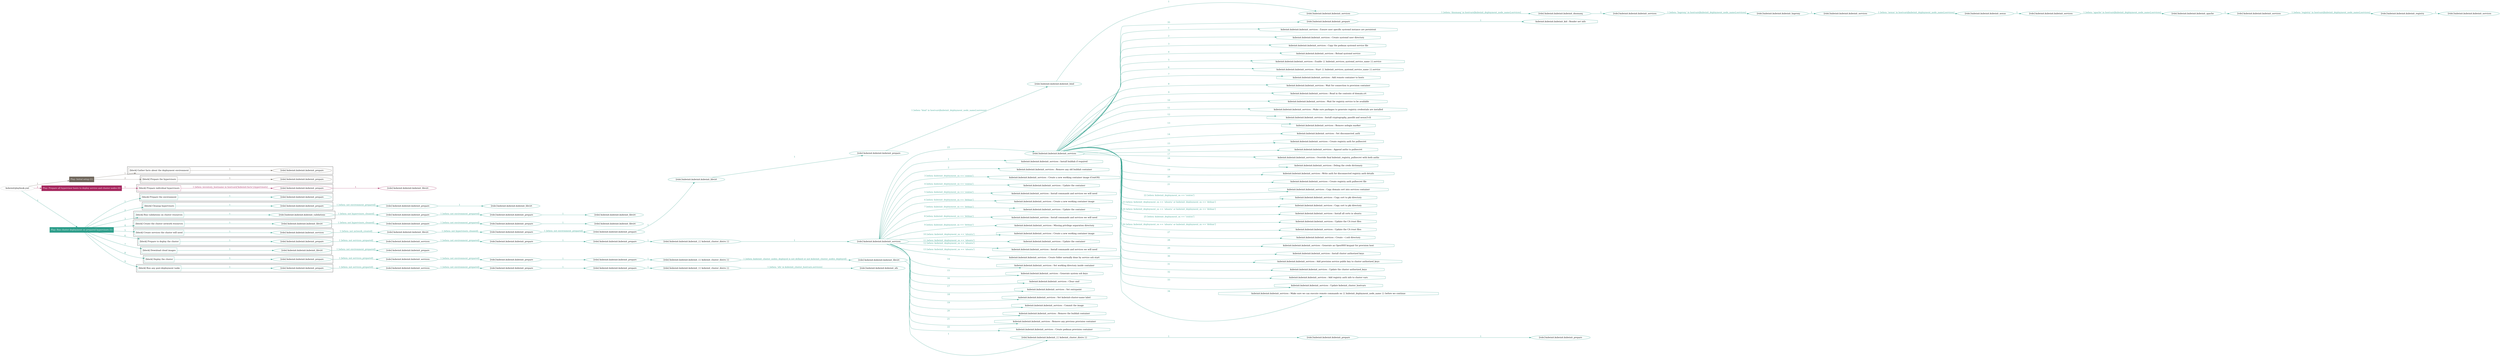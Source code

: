 digraph {
	graph [concentrate=true ordering=in rankdir=LR ratio=fill]
	edge [esep=5 sep=10]
	"kubeinit/playbook.yml" [id=root_node style=dotted]
	play_62eac995 [label="Play: Initial setup (1)" color="#70675c" fontcolor="#ffffff" id=play_62eac995 shape=box style=filled tooltip=localhost]
	"kubeinit/playbook.yml" -> play_62eac995 [label="1 " color="#70675c" fontcolor="#70675c" id=edge_e94ac13a labeltooltip="1 " tooltip="1 "]
	subgraph "kubeinit.kubeinit.kubeinit_prepare" {
		role_b2547969 [label="[role] kubeinit.kubeinit.kubeinit_prepare" color="#70675c" id=role_b2547969 tooltip="kubeinit.kubeinit.kubeinit_prepare"]
	}
	subgraph "kubeinit.kubeinit.kubeinit_prepare" {
		role_2fc4db27 [label="[role] kubeinit.kubeinit.kubeinit_prepare" color="#70675c" id=role_2fc4db27 tooltip="kubeinit.kubeinit.kubeinit_prepare"]
	}
	subgraph "Play: Initial setup (1)" {
		play_62eac995 -> block_b946dcca [label=1 color="#70675c" fontcolor="#70675c" id=edge_4049eb1c labeltooltip=1 tooltip=1]
		subgraph cluster_block_b946dcca {
			block_b946dcca [label="[block] Gather facts about the deployment environment" color="#70675c" id=block_b946dcca labeltooltip="Gather facts about the deployment environment" shape=box tooltip="Gather facts about the deployment environment"]
			block_b946dcca -> role_b2547969 [label="1 " color="#70675c" fontcolor="#70675c" id=edge_90224c4c labeltooltip="1 " tooltip="1 "]
		}
		play_62eac995 -> block_224f2add [label=2 color="#70675c" fontcolor="#70675c" id=edge_1c6b74cd labeltooltip=2 tooltip=2]
		subgraph cluster_block_224f2add {
			block_224f2add [label="[block] Prepare the hypervisors" color="#70675c" id=block_224f2add labeltooltip="Prepare the hypervisors" shape=box tooltip="Prepare the hypervisors"]
			block_224f2add -> role_2fc4db27 [label="1 " color="#70675c" fontcolor="#70675c" id=edge_987b7547 labeltooltip="1 " tooltip="1 "]
		}
	}
	play_4eae91a8 [label="Play: Prepare all hypervisor hosts to deploy service and cluster nodes (0)" color="#a6265e" fontcolor="#ffffff" id=play_4eae91a8 shape=box style=filled tooltip="Play: Prepare all hypervisor hosts to deploy service and cluster nodes (0)"]
	"kubeinit/playbook.yml" -> play_4eae91a8 [label="2 " color="#a6265e" fontcolor="#a6265e" id=edge_1c28f53a labeltooltip="2 " tooltip="2 "]
	subgraph "kubeinit.kubeinit.kubeinit_libvirt" {
		role_0686d780 [label="[role] kubeinit.kubeinit.kubeinit_libvirt" color="#a6265e" id=role_0686d780 tooltip="kubeinit.kubeinit.kubeinit_libvirt"]
	}
	subgraph "kubeinit.kubeinit.kubeinit_prepare" {
		role_781b5cc0 [label="[role] kubeinit.kubeinit.kubeinit_prepare" color="#a6265e" id=role_781b5cc0 tooltip="kubeinit.kubeinit.kubeinit_prepare"]
		role_781b5cc0 -> role_0686d780 [label="1 " color="#a6265e" fontcolor="#a6265e" id=edge_337feaed labeltooltip="1 " tooltip="1 "]
	}
	subgraph "Play: Prepare all hypervisor hosts to deploy service and cluster nodes (0)" {
		play_4eae91a8 -> block_85ab91b1 [label=1 color="#a6265e" fontcolor="#a6265e" id=edge_2e231499 labeltooltip=1 tooltip=1]
		subgraph cluster_block_85ab91b1 {
			block_85ab91b1 [label="[block] Prepare individual hypervisors" color="#a6265e" id=block_85ab91b1 labeltooltip="Prepare individual hypervisors" shape=box tooltip="Prepare individual hypervisors"]
			block_85ab91b1 -> role_781b5cc0 [label="1 [when: inventory_hostname in hostvars['kubeinit-facts'].hypervisors]" color="#a6265e" fontcolor="#a6265e" id=edge_8fd307a0 labeltooltip="1 [when: inventory_hostname in hostvars['kubeinit-facts'].hypervisors]" tooltip="1 [when: inventory_hostname in hostvars['kubeinit-facts'].hypervisors]"]
		}
	}
	play_f9a39264 [label="Play: Run cluster deployment on prepared hypervisors (1)" color="#2e9e8b" fontcolor="#ffffff" id=play_f9a39264 shape=box style=filled tooltip=localhost]
	"kubeinit/playbook.yml" -> play_f9a39264 [label="3 " color="#2e9e8b" fontcolor="#2e9e8b" id=edge_3a795168 labeltooltip="3 " tooltip="3 "]
	subgraph "kubeinit.kubeinit.kubeinit_prepare" {
		role_f047b160 [label="[role] kubeinit.kubeinit.kubeinit_prepare" color="#2e9e8b" id=role_f047b160 tooltip="kubeinit.kubeinit.kubeinit_prepare"]
	}
	subgraph "kubeinit.kubeinit.kubeinit_libvirt" {
		role_725530b5 [label="[role] kubeinit.kubeinit.kubeinit_libvirt" color="#2e9e8b" id=role_725530b5 tooltip="kubeinit.kubeinit.kubeinit_libvirt"]
	}
	subgraph "kubeinit.kubeinit.kubeinit_prepare" {
		role_783ba58c [label="[role] kubeinit.kubeinit.kubeinit_prepare" color="#2e9e8b" id=role_783ba58c tooltip="kubeinit.kubeinit.kubeinit_prepare"]
		role_783ba58c -> role_725530b5 [label="1 " color="#2e9e8b" fontcolor="#2e9e8b" id=edge_5c20f9df labeltooltip="1 " tooltip="1 "]
	}
	subgraph "kubeinit.kubeinit.kubeinit_prepare" {
		role_82cc2e57 [label="[role] kubeinit.kubeinit.kubeinit_prepare" color="#2e9e8b" id=role_82cc2e57 tooltip="kubeinit.kubeinit.kubeinit_prepare"]
		role_82cc2e57 -> role_783ba58c [label="1 [when: not environment_prepared]" color="#2e9e8b" fontcolor="#2e9e8b" id=edge_79f74a50 labeltooltip="1 [when: not environment_prepared]" tooltip="1 [when: not environment_prepared]"]
	}
	subgraph "kubeinit.kubeinit.kubeinit_libvirt" {
		role_ceec843c [label="[role] kubeinit.kubeinit.kubeinit_libvirt" color="#2e9e8b" id=role_ceec843c tooltip="kubeinit.kubeinit.kubeinit_libvirt"]
	}
	subgraph "kubeinit.kubeinit.kubeinit_prepare" {
		role_e0c4f36d [label="[role] kubeinit.kubeinit.kubeinit_prepare" color="#2e9e8b" id=role_e0c4f36d tooltip="kubeinit.kubeinit.kubeinit_prepare"]
		role_e0c4f36d -> role_ceec843c [label="1 " color="#2e9e8b" fontcolor="#2e9e8b" id=edge_7c730a65 labeltooltip="1 " tooltip="1 "]
	}
	subgraph "kubeinit.kubeinit.kubeinit_prepare" {
		role_30651ac1 [label="[role] kubeinit.kubeinit.kubeinit_prepare" color="#2e9e8b" id=role_30651ac1 tooltip="kubeinit.kubeinit.kubeinit_prepare"]
		role_30651ac1 -> role_e0c4f36d [label="1 [when: not environment_prepared]" color="#2e9e8b" fontcolor="#2e9e8b" id=edge_1c01c569 labeltooltip="1 [when: not environment_prepared]" tooltip="1 [when: not environment_prepared]"]
	}
	subgraph "kubeinit.kubeinit.kubeinit_validations" {
		role_d8108c76 [label="[role] kubeinit.kubeinit.kubeinit_validations" color="#2e9e8b" id=role_d8108c76 tooltip="kubeinit.kubeinit.kubeinit_validations"]
		role_d8108c76 -> role_30651ac1 [label="1 [when: not hypervisors_cleaned]" color="#2e9e8b" fontcolor="#2e9e8b" id=edge_82bbe674 labeltooltip="1 [when: not hypervisors_cleaned]" tooltip="1 [when: not hypervisors_cleaned]"]
	}
	subgraph "kubeinit.kubeinit.kubeinit_libvirt" {
		role_3a76ff0a [label="[role] kubeinit.kubeinit.kubeinit_libvirt" color="#2e9e8b" id=role_3a76ff0a tooltip="kubeinit.kubeinit.kubeinit_libvirt"]
	}
	subgraph "kubeinit.kubeinit.kubeinit_prepare" {
		role_e86e2895 [label="[role] kubeinit.kubeinit.kubeinit_prepare" color="#2e9e8b" id=role_e86e2895 tooltip="kubeinit.kubeinit.kubeinit_prepare"]
		role_e86e2895 -> role_3a76ff0a [label="1 " color="#2e9e8b" fontcolor="#2e9e8b" id=edge_8ad4b812 labeltooltip="1 " tooltip="1 "]
	}
	subgraph "kubeinit.kubeinit.kubeinit_prepare" {
		role_3cbcc3af [label="[role] kubeinit.kubeinit.kubeinit_prepare" color="#2e9e8b" id=role_3cbcc3af tooltip="kubeinit.kubeinit.kubeinit_prepare"]
		role_3cbcc3af -> role_e86e2895 [label="1 [when: not environment_prepared]" color="#2e9e8b" fontcolor="#2e9e8b" id=edge_0e414db1 labeltooltip="1 [when: not environment_prepared]" tooltip="1 [when: not environment_prepared]"]
	}
	subgraph "kubeinit.kubeinit.kubeinit_libvirt" {
		role_1facacf0 [label="[role] kubeinit.kubeinit.kubeinit_libvirt" color="#2e9e8b" id=role_1facacf0 tooltip="kubeinit.kubeinit.kubeinit_libvirt"]
		role_1facacf0 -> role_3cbcc3af [label="1 [when: not hypervisors_cleaned]" color="#2e9e8b" fontcolor="#2e9e8b" id=edge_c66dd645 labeltooltip="1 [when: not hypervisors_cleaned]" tooltip="1 [when: not hypervisors_cleaned]"]
	}
	subgraph "kubeinit.kubeinit.kubeinit_services" {
		role_31d846d1 [label="[role] kubeinit.kubeinit.kubeinit_services" color="#2e9e8b" id=role_31d846d1 tooltip="kubeinit.kubeinit.kubeinit_services"]
	}
	subgraph "kubeinit.kubeinit.kubeinit_registry" {
		role_1b9f0c55 [label="[role] kubeinit.kubeinit.kubeinit_registry" color="#2e9e8b" id=role_1b9f0c55 tooltip="kubeinit.kubeinit.kubeinit_registry"]
		role_1b9f0c55 -> role_31d846d1 [label="1 " color="#2e9e8b" fontcolor="#2e9e8b" id=edge_8f51a235 labeltooltip="1 " tooltip="1 "]
	}
	subgraph "kubeinit.kubeinit.kubeinit_services" {
		role_a4e8ceaa [label="[role] kubeinit.kubeinit.kubeinit_services" color="#2e9e8b" id=role_a4e8ceaa tooltip="kubeinit.kubeinit.kubeinit_services"]
		role_a4e8ceaa -> role_1b9f0c55 [label="1 [when: 'registry' in hostvars[kubeinit_deployment_node_name].services]" color="#2e9e8b" fontcolor="#2e9e8b" id=edge_26c1b49f labeltooltip="1 [when: 'registry' in hostvars[kubeinit_deployment_node_name].services]" tooltip="1 [when: 'registry' in hostvars[kubeinit_deployment_node_name].services]"]
	}
	subgraph "kubeinit.kubeinit.kubeinit_apache" {
		role_6da7a8a7 [label="[role] kubeinit.kubeinit.kubeinit_apache" color="#2e9e8b" id=role_6da7a8a7 tooltip="kubeinit.kubeinit.kubeinit_apache"]
		role_6da7a8a7 -> role_a4e8ceaa [label="1 " color="#2e9e8b" fontcolor="#2e9e8b" id=edge_91baaa66 labeltooltip="1 " tooltip="1 "]
	}
	subgraph "kubeinit.kubeinit.kubeinit_services" {
		role_e8f64ee8 [label="[role] kubeinit.kubeinit.kubeinit_services" color="#2e9e8b" id=role_e8f64ee8 tooltip="kubeinit.kubeinit.kubeinit_services"]
		role_e8f64ee8 -> role_6da7a8a7 [label="1 [when: 'apache' in hostvars[kubeinit_deployment_node_name].services]" color="#2e9e8b" fontcolor="#2e9e8b" id=edge_f00259db labeltooltip="1 [when: 'apache' in hostvars[kubeinit_deployment_node_name].services]" tooltip="1 [when: 'apache' in hostvars[kubeinit_deployment_node_name].services]"]
	}
	subgraph "kubeinit.kubeinit.kubeinit_nexus" {
		role_7374953c [label="[role] kubeinit.kubeinit.kubeinit_nexus" color="#2e9e8b" id=role_7374953c tooltip="kubeinit.kubeinit.kubeinit_nexus"]
		role_7374953c -> role_e8f64ee8 [label="1 " color="#2e9e8b" fontcolor="#2e9e8b" id=edge_8e48635c labeltooltip="1 " tooltip="1 "]
	}
	subgraph "kubeinit.kubeinit.kubeinit_services" {
		role_7042cb10 [label="[role] kubeinit.kubeinit.kubeinit_services" color="#2e9e8b" id=role_7042cb10 tooltip="kubeinit.kubeinit.kubeinit_services"]
		role_7042cb10 -> role_7374953c [label="1 [when: 'nexus' in hostvars[kubeinit_deployment_node_name].services]" color="#2e9e8b" fontcolor="#2e9e8b" id=edge_a5d41f5e labeltooltip="1 [when: 'nexus' in hostvars[kubeinit_deployment_node_name].services]" tooltip="1 [when: 'nexus' in hostvars[kubeinit_deployment_node_name].services]"]
	}
	subgraph "kubeinit.kubeinit.kubeinit_haproxy" {
		role_72f73e8d [label="[role] kubeinit.kubeinit.kubeinit_haproxy" color="#2e9e8b" id=role_72f73e8d tooltip="kubeinit.kubeinit.kubeinit_haproxy"]
		role_72f73e8d -> role_7042cb10 [label="1 " color="#2e9e8b" fontcolor="#2e9e8b" id=edge_3d336300 labeltooltip="1 " tooltip="1 "]
	}
	subgraph "kubeinit.kubeinit.kubeinit_services" {
		role_521133dc [label="[role] kubeinit.kubeinit.kubeinit_services" color="#2e9e8b" id=role_521133dc tooltip="kubeinit.kubeinit.kubeinit_services"]
		role_521133dc -> role_72f73e8d [label="1 [when: 'haproxy' in hostvars[kubeinit_deployment_node_name].services]" color="#2e9e8b" fontcolor="#2e9e8b" id=edge_f96949c4 labeltooltip="1 [when: 'haproxy' in hostvars[kubeinit_deployment_node_name].services]" tooltip="1 [when: 'haproxy' in hostvars[kubeinit_deployment_node_name].services]"]
	}
	subgraph "kubeinit.kubeinit.kubeinit_dnsmasq" {
		role_d9b8e9b1 [label="[role] kubeinit.kubeinit.kubeinit_dnsmasq" color="#2e9e8b" id=role_d9b8e9b1 tooltip="kubeinit.kubeinit.kubeinit_dnsmasq"]
		role_d9b8e9b1 -> role_521133dc [label="1 " color="#2e9e8b" fontcolor="#2e9e8b" id=edge_fea5bd34 labeltooltip="1 " tooltip="1 "]
	}
	subgraph "kubeinit.kubeinit.kubeinit_services" {
		role_dfc41eda [label="[role] kubeinit.kubeinit.kubeinit_services" color="#2e9e8b" id=role_dfc41eda tooltip="kubeinit.kubeinit.kubeinit_services"]
		role_dfc41eda -> role_d9b8e9b1 [label="1 [when: 'dnsmasq' in hostvars[kubeinit_deployment_node_name].services]" color="#2e9e8b" fontcolor="#2e9e8b" id=edge_10801ec9 labeltooltip="1 [when: 'dnsmasq' in hostvars[kubeinit_deployment_node_name].services]" tooltip="1 [when: 'dnsmasq' in hostvars[kubeinit_deployment_node_name].services]"]
	}
	subgraph "kubeinit.kubeinit.kubeinit_bind" {
		role_a2a52be6 [label="[role] kubeinit.kubeinit.kubeinit_bind" color="#2e9e8b" id=role_a2a52be6 tooltip="kubeinit.kubeinit.kubeinit_bind"]
		role_a2a52be6 -> role_dfc41eda [label="1 " color="#2e9e8b" fontcolor="#2e9e8b" id=edge_d07c51cb labeltooltip="1 " tooltip="1 "]
	}
	subgraph "kubeinit.kubeinit.kubeinit_prepare" {
		role_405ce0de [label="[role] kubeinit.kubeinit.kubeinit_prepare" color="#2e9e8b" id=role_405ce0de tooltip="kubeinit.kubeinit.kubeinit_prepare"]
		role_405ce0de -> role_a2a52be6 [label="1 [when: 'bind' in hostvars[kubeinit_deployment_node_name].services]" color="#2e9e8b" fontcolor="#2e9e8b" id=edge_ae64ddb3 labeltooltip="1 [when: 'bind' in hostvars[kubeinit_deployment_node_name].services]" tooltip="1 [when: 'bind' in hostvars[kubeinit_deployment_node_name].services]"]
	}
	subgraph "kubeinit.kubeinit.kubeinit_libvirt" {
		role_1a6bd61a [label="[role] kubeinit.kubeinit.kubeinit_libvirt" color="#2e9e8b" id=role_1a6bd61a tooltip="kubeinit.kubeinit.kubeinit_libvirt"]
		role_1a6bd61a -> role_405ce0de [label="1 " color="#2e9e8b" fontcolor="#2e9e8b" id=edge_a11da8ac labeltooltip="1 " tooltip="1 "]
	}
	subgraph "kubeinit.kubeinit.kubeinit_prepare" {
		role_5a4b62d1 [label="[role] kubeinit.kubeinit.kubeinit_prepare" color="#2e9e8b" id=role_5a4b62d1 tooltip="kubeinit.kubeinit.kubeinit_prepare"]
		role_5a4b62d1 -> role_1a6bd61a [label="1 " color="#2e9e8b" fontcolor="#2e9e8b" id=edge_a79ab354 labeltooltip="1 " tooltip="1 "]
	}
	subgraph "kubeinit.kubeinit.kubeinit_prepare" {
		role_62273585 [label="[role] kubeinit.kubeinit.kubeinit_prepare" color="#2e9e8b" id=role_62273585 tooltip="kubeinit.kubeinit.kubeinit_prepare"]
		role_62273585 -> role_5a4b62d1 [label="1 [when: not environment_prepared]" color="#2e9e8b" fontcolor="#2e9e8b" id=edge_71c34709 labeltooltip="1 [when: not environment_prepared]" tooltip="1 [when: not environment_prepared]"]
	}
	subgraph "kubeinit.kubeinit.kubeinit_libvirt" {
		role_9f0be36d [label="[role] kubeinit.kubeinit.kubeinit_libvirt" color="#2e9e8b" id=role_9f0be36d tooltip="kubeinit.kubeinit.kubeinit_libvirt"]
		role_9f0be36d -> role_62273585 [label="1 [when: not hypervisors_cleaned]" color="#2e9e8b" fontcolor="#2e9e8b" id=edge_e1b9cbd2 labeltooltip="1 [when: not hypervisors_cleaned]" tooltip="1 [when: not hypervisors_cleaned]"]
	}
	subgraph "kubeinit.kubeinit.kubeinit_services" {
		role_471d9474 [label="[role] kubeinit.kubeinit.kubeinit_services" color="#2e9e8b" id=role_471d9474 tooltip="kubeinit.kubeinit.kubeinit_services"]
		role_471d9474 -> role_9f0be36d [label="1 [when: not network_created]" color="#2e9e8b" fontcolor="#2e9e8b" id=edge_1bb13c2c labeltooltip="1 [when: not network_created]" tooltip="1 [when: not network_created]"]
	}
	subgraph "kubeinit.kubeinit.kubeinit_prepare" {
		role_d3df9cb0 [label="[role] kubeinit.kubeinit.kubeinit_prepare" color="#2e9e8b" id=role_d3df9cb0 tooltip="kubeinit.kubeinit.kubeinit_prepare"]
		task_787e320b [label="kubeinit.kubeinit.kubeinit_kid : Render net info" color="#2e9e8b" id=task_787e320b shape=octagon tooltip="kubeinit.kubeinit.kubeinit_kid : Render net info"]
		role_d3df9cb0 -> task_787e320b [label="1 " color="#2e9e8b" fontcolor="#2e9e8b" id=edge_6c6b02e7 labeltooltip="1 " tooltip="1 "]
	}
	subgraph "kubeinit.kubeinit.kubeinit_services" {
		role_2f70a2f2 [label="[role] kubeinit.kubeinit.kubeinit_services" color="#2e9e8b" id=role_2f70a2f2 tooltip="kubeinit.kubeinit.kubeinit_services"]
		task_76365a16 [label="kubeinit.kubeinit.kubeinit_services : Ensure user specific systemd instance are persistent" color="#2e9e8b" id=task_76365a16 shape=octagon tooltip="kubeinit.kubeinit.kubeinit_services : Ensure user specific systemd instance are persistent"]
		role_2f70a2f2 -> task_76365a16 [label="1 " color="#2e9e8b" fontcolor="#2e9e8b" id=edge_b9a8696d labeltooltip="1 " tooltip="1 "]
		task_5b3cc6f3 [label="kubeinit.kubeinit.kubeinit_services : Create systemd user directory" color="#2e9e8b" id=task_5b3cc6f3 shape=octagon tooltip="kubeinit.kubeinit.kubeinit_services : Create systemd user directory"]
		role_2f70a2f2 -> task_5b3cc6f3 [label="2 " color="#2e9e8b" fontcolor="#2e9e8b" id=edge_61d09607 labeltooltip="2 " tooltip="2 "]
		task_15b30d5c [label="kubeinit.kubeinit.kubeinit_services : Copy the podman systemd service file" color="#2e9e8b" id=task_15b30d5c shape=octagon tooltip="kubeinit.kubeinit.kubeinit_services : Copy the podman systemd service file"]
		role_2f70a2f2 -> task_15b30d5c [label="3 " color="#2e9e8b" fontcolor="#2e9e8b" id=edge_5f228b29 labeltooltip="3 " tooltip="3 "]
		task_0927a766 [label="kubeinit.kubeinit.kubeinit_services : Reload systemd service" color="#2e9e8b" id=task_0927a766 shape=octagon tooltip="kubeinit.kubeinit.kubeinit_services : Reload systemd service"]
		role_2f70a2f2 -> task_0927a766 [label="4 " color="#2e9e8b" fontcolor="#2e9e8b" id=edge_4d0b8d78 labeltooltip="4 " tooltip="4 "]
		task_3e547b1c [label="kubeinit.kubeinit.kubeinit_services : Enable {{ kubeinit_services_systemd_service_name }}.service" color="#2e9e8b" id=task_3e547b1c shape=octagon tooltip="kubeinit.kubeinit.kubeinit_services : Enable {{ kubeinit_services_systemd_service_name }}.service"]
		role_2f70a2f2 -> task_3e547b1c [label="5 " color="#2e9e8b" fontcolor="#2e9e8b" id=edge_a0f65ffa labeltooltip="5 " tooltip="5 "]
		task_a9a9469d [label="kubeinit.kubeinit.kubeinit_services : Start {{ kubeinit_services_systemd_service_name }}.service" color="#2e9e8b" id=task_a9a9469d shape=octagon tooltip="kubeinit.kubeinit.kubeinit_services : Start {{ kubeinit_services_systemd_service_name }}.service"]
		role_2f70a2f2 -> task_a9a9469d [label="6 " color="#2e9e8b" fontcolor="#2e9e8b" id=edge_0953b61f labeltooltip="6 " tooltip="6 "]
		task_e4d4ac8a [label="kubeinit.kubeinit.kubeinit_services : Add remote container to hosts" color="#2e9e8b" id=task_e4d4ac8a shape=octagon tooltip="kubeinit.kubeinit.kubeinit_services : Add remote container to hosts"]
		role_2f70a2f2 -> task_e4d4ac8a [label="7 " color="#2e9e8b" fontcolor="#2e9e8b" id=edge_386195ed labeltooltip="7 " tooltip="7 "]
		task_920c62e8 [label="kubeinit.kubeinit.kubeinit_services : Wait for connection to provision container" color="#2e9e8b" id=task_920c62e8 shape=octagon tooltip="kubeinit.kubeinit.kubeinit_services : Wait for connection to provision container"]
		role_2f70a2f2 -> task_920c62e8 [label="8 " color="#2e9e8b" fontcolor="#2e9e8b" id=edge_6fa8f27f labeltooltip="8 " tooltip="8 "]
		task_8ee75b8a [label="kubeinit.kubeinit.kubeinit_services : Read in the contents of domain.crt" color="#2e9e8b" id=task_8ee75b8a shape=octagon tooltip="kubeinit.kubeinit.kubeinit_services : Read in the contents of domain.crt"]
		role_2f70a2f2 -> task_8ee75b8a [label="9 " color="#2e9e8b" fontcolor="#2e9e8b" id=edge_fa422679 labeltooltip="9 " tooltip="9 "]
		task_d2496c51 [label="kubeinit.kubeinit.kubeinit_services : Wait for registry service to be available" color="#2e9e8b" id=task_d2496c51 shape=octagon tooltip="kubeinit.kubeinit.kubeinit_services : Wait for registry service to be available"]
		role_2f70a2f2 -> task_d2496c51 [label="10 " color="#2e9e8b" fontcolor="#2e9e8b" id=edge_940a4785 labeltooltip="10 " tooltip="10 "]
		task_8b609b53 [label="kubeinit.kubeinit.kubeinit_services : Make sure packages to generate registry credentials are installed" color="#2e9e8b" id=task_8b609b53 shape=octagon tooltip="kubeinit.kubeinit.kubeinit_services : Make sure packages to generate registry credentials are installed"]
		role_2f70a2f2 -> task_8b609b53 [label="11 " color="#2e9e8b" fontcolor="#2e9e8b" id=edge_754deeff labeltooltip="11 " tooltip="11 "]
		task_8b6cfa8d [label="kubeinit.kubeinit.kubeinit_services : Install cryptography, passlib and nexus3-cli" color="#2e9e8b" id=task_8b6cfa8d shape=octagon tooltip="kubeinit.kubeinit.kubeinit_services : Install cryptography, passlib and nexus3-cli"]
		role_2f70a2f2 -> task_8b6cfa8d [label="12 " color="#2e9e8b" fontcolor="#2e9e8b" id=edge_29615d78 labeltooltip="12 " tooltip="12 "]
		task_75a866a2 [label="kubeinit.kubeinit.kubeinit_services : Remove nologin marker" color="#2e9e8b" id=task_75a866a2 shape=octagon tooltip="kubeinit.kubeinit.kubeinit_services : Remove nologin marker"]
		role_2f70a2f2 -> task_75a866a2 [label="13 " color="#2e9e8b" fontcolor="#2e9e8b" id=edge_d0e25849 labeltooltip="13 " tooltip="13 "]
		task_c8e1c896 [label="kubeinit.kubeinit.kubeinit_services : Set disconnected_auth" color="#2e9e8b" id=task_c8e1c896 shape=octagon tooltip="kubeinit.kubeinit.kubeinit_services : Set disconnected_auth"]
		role_2f70a2f2 -> task_c8e1c896 [label="14 " color="#2e9e8b" fontcolor="#2e9e8b" id=edge_8c72ceb6 labeltooltip="14 " tooltip="14 "]
		task_772b8cc3 [label="kubeinit.kubeinit.kubeinit_services : Create registry auth for pullsecret" color="#2e9e8b" id=task_772b8cc3 shape=octagon tooltip="kubeinit.kubeinit.kubeinit_services : Create registry auth for pullsecret"]
		role_2f70a2f2 -> task_772b8cc3 [label="15 " color="#2e9e8b" fontcolor="#2e9e8b" id=edge_4cc66f17 labeltooltip="15 " tooltip="15 "]
		task_f1ca9b3b [label="kubeinit.kubeinit.kubeinit_services : Append auths to pullsecret" color="#2e9e8b" id=task_f1ca9b3b shape=octagon tooltip="kubeinit.kubeinit.kubeinit_services : Append auths to pullsecret"]
		role_2f70a2f2 -> task_f1ca9b3b [label="16 " color="#2e9e8b" fontcolor="#2e9e8b" id=edge_c587d211 labeltooltip="16 " tooltip="16 "]
		task_d65c4cde [label="kubeinit.kubeinit.kubeinit_services : Override final kubeinit_registry_pullsecret with both auths" color="#2e9e8b" id=task_d65c4cde shape=octagon tooltip="kubeinit.kubeinit.kubeinit_services : Override final kubeinit_registry_pullsecret with both auths"]
		role_2f70a2f2 -> task_d65c4cde [label="17 " color="#2e9e8b" fontcolor="#2e9e8b" id=edge_d27df94d labeltooltip="17 " tooltip="17 "]
		task_8830bf5a [label="kubeinit.kubeinit.kubeinit_services : Debug the creds dictionary" color="#2e9e8b" id=task_8830bf5a shape=octagon tooltip="kubeinit.kubeinit.kubeinit_services : Debug the creds dictionary"]
		role_2f70a2f2 -> task_8830bf5a [label="18 " color="#2e9e8b" fontcolor="#2e9e8b" id=edge_c675950b labeltooltip="18 " tooltip="18 "]
		task_ca7abc1d [label="kubeinit.kubeinit.kubeinit_services : Write auth for disconnected registry auth details" color="#2e9e8b" id=task_ca7abc1d shape=octagon tooltip="kubeinit.kubeinit.kubeinit_services : Write auth for disconnected registry auth details"]
		role_2f70a2f2 -> task_ca7abc1d [label="19 " color="#2e9e8b" fontcolor="#2e9e8b" id=edge_6179edab labeltooltip="19 " tooltip="19 "]
		task_813c1fec [label="kubeinit.kubeinit.kubeinit_services : Create registry auth pullsecret file" color="#2e9e8b" id=task_813c1fec shape=octagon tooltip="kubeinit.kubeinit.kubeinit_services : Create registry auth pullsecret file"]
		role_2f70a2f2 -> task_813c1fec [label="20 " color="#2e9e8b" fontcolor="#2e9e8b" id=edge_4082f8cf labeltooltip="20 " tooltip="20 "]
		task_15ec702c [label="kubeinit.kubeinit.kubeinit_services : Copy domain cert into services container" color="#2e9e8b" id=task_15ec702c shape=octagon tooltip="kubeinit.kubeinit.kubeinit_services : Copy domain cert into services container"]
		role_2f70a2f2 -> task_15ec702c [label="21 " color="#2e9e8b" fontcolor="#2e9e8b" id=edge_ed24b9e4 labeltooltip="21 " tooltip="21 "]
		task_149b6201 [label="kubeinit.kubeinit.kubeinit_services : Copy cert to pki directory" color="#2e9e8b" id=task_149b6201 shape=octagon tooltip="kubeinit.kubeinit.kubeinit_services : Copy cert to pki directory"]
		role_2f70a2f2 -> task_149b6201 [label="22 [when: kubeinit_deployment_os == 'centos']" color="#2e9e8b" fontcolor="#2e9e8b" id=edge_4daa3d75 labeltooltip="22 [when: kubeinit_deployment_os == 'centos']" tooltip="22 [when: kubeinit_deployment_os == 'centos']"]
		task_b3310069 [label="kubeinit.kubeinit.kubeinit_services : Copy cert to pki directory" color="#2e9e8b" id=task_b3310069 shape=octagon tooltip="kubeinit.kubeinit.kubeinit_services : Copy cert to pki directory"]
		role_2f70a2f2 -> task_b3310069 [label="23 [when: kubeinit_deployment_os == 'ubuntu' or kubeinit_deployment_os == 'debian']" color="#2e9e8b" fontcolor="#2e9e8b" id=edge_d0c498b2 labeltooltip="23 [when: kubeinit_deployment_os == 'ubuntu' or kubeinit_deployment_os == 'debian']" tooltip="23 [when: kubeinit_deployment_os == 'ubuntu' or kubeinit_deployment_os == 'debian']"]
		task_5db88ada [label="kubeinit.kubeinit.kubeinit_services : Install all certs in ubuntu" color="#2e9e8b" id=task_5db88ada shape=octagon tooltip="kubeinit.kubeinit.kubeinit_services : Install all certs in ubuntu"]
		role_2f70a2f2 -> task_5db88ada [label="24 [when: kubeinit_deployment_os == 'ubuntu' or kubeinit_deployment_os == 'debian']" color="#2e9e8b" fontcolor="#2e9e8b" id=edge_3110745f labeltooltip="24 [when: kubeinit_deployment_os == 'ubuntu' or kubeinit_deployment_os == 'debian']" tooltip="24 [when: kubeinit_deployment_os == 'ubuntu' or kubeinit_deployment_os == 'debian']"]
		task_e854912d [label="kubeinit.kubeinit.kubeinit_services : Update the CA trust files" color="#2e9e8b" id=task_e854912d shape=octagon tooltip="kubeinit.kubeinit.kubeinit_services : Update the CA trust files"]
		role_2f70a2f2 -> task_e854912d [label="25 [when: kubeinit_deployment_os == 'centos']" color="#2e9e8b" fontcolor="#2e9e8b" id=edge_705d517f labeltooltip="25 [when: kubeinit_deployment_os == 'centos']" tooltip="25 [when: kubeinit_deployment_os == 'centos']"]
		task_911fb9e2 [label="kubeinit.kubeinit.kubeinit_services : Update the CA trust files" color="#2e9e8b" id=task_911fb9e2 shape=octagon tooltip="kubeinit.kubeinit.kubeinit_services : Update the CA trust files"]
		role_2f70a2f2 -> task_911fb9e2 [label="26 [when: kubeinit_deployment_os == 'ubuntu' or kubeinit_deployment_os == 'debian']" color="#2e9e8b" fontcolor="#2e9e8b" id=edge_aa934212 labeltooltip="26 [when: kubeinit_deployment_os == 'ubuntu' or kubeinit_deployment_os == 'debian']" tooltip="26 [when: kubeinit_deployment_os == 'ubuntu' or kubeinit_deployment_os == 'debian']"]
		task_f157fef4 [label="kubeinit.kubeinit.kubeinit_services : Create ~/.ssh directory" color="#2e9e8b" id=task_f157fef4 shape=octagon tooltip="kubeinit.kubeinit.kubeinit_services : Create ~/.ssh directory"]
		role_2f70a2f2 -> task_f157fef4 [label="27 " color="#2e9e8b" fontcolor="#2e9e8b" id=edge_7b570970 labeltooltip="27 " tooltip="27 "]
		task_c12b012f [label="kubeinit.kubeinit.kubeinit_services : Generate an OpenSSH keypair for provision host" color="#2e9e8b" id=task_c12b012f shape=octagon tooltip="kubeinit.kubeinit.kubeinit_services : Generate an OpenSSH keypair for provision host"]
		role_2f70a2f2 -> task_c12b012f [label="28 " color="#2e9e8b" fontcolor="#2e9e8b" id=edge_b1d2d9d3 labeltooltip="28 " tooltip="28 "]
		task_832125e7 [label="kubeinit.kubeinit.kubeinit_services : Install cluster authorized keys" color="#2e9e8b" id=task_832125e7 shape=octagon tooltip="kubeinit.kubeinit.kubeinit_services : Install cluster authorized keys"]
		role_2f70a2f2 -> task_832125e7 [label="29 " color="#2e9e8b" fontcolor="#2e9e8b" id=edge_d2be651e labeltooltip="29 " tooltip="29 "]
		task_5e57e1ff [label="kubeinit.kubeinit.kubeinit_services : Add provision service public key to cluster authorized_keys" color="#2e9e8b" id=task_5e57e1ff shape=octagon tooltip="kubeinit.kubeinit.kubeinit_services : Add provision service public key to cluster authorized_keys"]
		role_2f70a2f2 -> task_5e57e1ff [label="30 " color="#2e9e8b" fontcolor="#2e9e8b" id=edge_f38c49b6 labeltooltip="30 " tooltip="30 "]
		task_ef3645d5 [label="kubeinit.kubeinit.kubeinit_services : Update the cluster authorized_keys" color="#2e9e8b" id=task_ef3645d5 shape=octagon tooltip="kubeinit.kubeinit.kubeinit_services : Update the cluster authorized_keys"]
		role_2f70a2f2 -> task_ef3645d5 [label="31 " color="#2e9e8b" fontcolor="#2e9e8b" id=edge_b39395c9 labeltooltip="31 " tooltip="31 "]
		task_1c8eafa5 [label="kubeinit.kubeinit.kubeinit_services : Add registry auth info to cluster vars" color="#2e9e8b" id=task_1c8eafa5 shape=octagon tooltip="kubeinit.kubeinit.kubeinit_services : Add registry auth info to cluster vars"]
		role_2f70a2f2 -> task_1c8eafa5 [label="32 " color="#2e9e8b" fontcolor="#2e9e8b" id=edge_26979d39 labeltooltip="32 " tooltip="32 "]
		task_0c6480d0 [label="kubeinit.kubeinit.kubeinit_services : Update kubeinit_cluster_hostvars" color="#2e9e8b" id=task_0c6480d0 shape=octagon tooltip="kubeinit.kubeinit.kubeinit_services : Update kubeinit_cluster_hostvars"]
		role_2f70a2f2 -> task_0c6480d0 [label="33 " color="#2e9e8b" fontcolor="#2e9e8b" id=edge_c5444f49 labeltooltip="33 " tooltip="33 "]
		task_386406e3 [label="kubeinit.kubeinit.kubeinit_services : Make sure we can execute remote commands on {{ kubeinit_deployment_node_name }} before we continue" color="#2e9e8b" id=task_386406e3 shape=octagon tooltip="kubeinit.kubeinit.kubeinit_services : Make sure we can execute remote commands on {{ kubeinit_deployment_node_name }} before we continue"]
		role_2f70a2f2 -> task_386406e3 [label="34 " color="#2e9e8b" fontcolor="#2e9e8b" id=edge_62dd65f7 labeltooltip="34 " tooltip="34 "]
		role_2f70a2f2 -> role_d3df9cb0 [label="35 " color="#2e9e8b" fontcolor="#2e9e8b" id=edge_d053781a labeltooltip="35 " tooltip="35 "]
	}
	subgraph "kubeinit.kubeinit.kubeinit_services" {
		role_aef95661 [label="[role] kubeinit.kubeinit.kubeinit_services" color="#2e9e8b" id=role_aef95661 tooltip="kubeinit.kubeinit.kubeinit_services"]
		task_418071e6 [label="kubeinit.kubeinit.kubeinit_services : Install buildah if required" color="#2e9e8b" id=task_418071e6 shape=octagon tooltip="kubeinit.kubeinit.kubeinit_services : Install buildah if required"]
		role_aef95661 -> task_418071e6 [label="1 " color="#2e9e8b" fontcolor="#2e9e8b" id=edge_305e3936 labeltooltip="1 " tooltip="1 "]
		task_d1b647ce [label="kubeinit.kubeinit.kubeinit_services : Remove any old buildah container" color="#2e9e8b" id=task_d1b647ce shape=octagon tooltip="kubeinit.kubeinit.kubeinit_services : Remove any old buildah container"]
		role_aef95661 -> task_d1b647ce [label="2 " color="#2e9e8b" fontcolor="#2e9e8b" id=edge_38e0c09f labeltooltip="2 " tooltip="2 "]
		task_7b7fca12 [label="kubeinit.kubeinit.kubeinit_services : Create a new working container image (CentOS)" color="#2e9e8b" id=task_7b7fca12 shape=octagon tooltip="kubeinit.kubeinit.kubeinit_services : Create a new working container image (CentOS)"]
		role_aef95661 -> task_7b7fca12 [label="3 [when: kubeinit_deployment_os == 'centos']" color="#2e9e8b" fontcolor="#2e9e8b" id=edge_39de2461 labeltooltip="3 [when: kubeinit_deployment_os == 'centos']" tooltip="3 [when: kubeinit_deployment_os == 'centos']"]
		task_e4398c09 [label="kubeinit.kubeinit.kubeinit_services : Update the container" color="#2e9e8b" id=task_e4398c09 shape=octagon tooltip="kubeinit.kubeinit.kubeinit_services : Update the container"]
		role_aef95661 -> task_e4398c09 [label="4 [when: kubeinit_deployment_os == 'centos']" color="#2e9e8b" fontcolor="#2e9e8b" id=edge_02368dfc labeltooltip="4 [when: kubeinit_deployment_os == 'centos']" tooltip="4 [when: kubeinit_deployment_os == 'centos']"]
		task_01ff5615 [label="kubeinit.kubeinit.kubeinit_services : Install commands and services we will need" color="#2e9e8b" id=task_01ff5615 shape=octagon tooltip="kubeinit.kubeinit.kubeinit_services : Install commands and services we will need"]
		role_aef95661 -> task_01ff5615 [label="5 [when: kubeinit_deployment_os == 'centos']" color="#2e9e8b" fontcolor="#2e9e8b" id=edge_68dbc8d6 labeltooltip="5 [when: kubeinit_deployment_os == 'centos']" tooltip="5 [when: kubeinit_deployment_os == 'centos']"]
		task_523f6d90 [label="kubeinit.kubeinit.kubeinit_services : Create a new working container image" color="#2e9e8b" id=task_523f6d90 shape=octagon tooltip="kubeinit.kubeinit.kubeinit_services : Create a new working container image"]
		role_aef95661 -> task_523f6d90 [label="6 [when: kubeinit_deployment_os == 'debian']" color="#2e9e8b" fontcolor="#2e9e8b" id=edge_c35edc16 labeltooltip="6 [when: kubeinit_deployment_os == 'debian']" tooltip="6 [when: kubeinit_deployment_os == 'debian']"]
		task_62db9357 [label="kubeinit.kubeinit.kubeinit_services : Update the container" color="#2e9e8b" id=task_62db9357 shape=octagon tooltip="kubeinit.kubeinit.kubeinit_services : Update the container"]
		role_aef95661 -> task_62db9357 [label="7 [when: kubeinit_deployment_os == 'debian']" color="#2e9e8b" fontcolor="#2e9e8b" id=edge_647ba79c labeltooltip="7 [when: kubeinit_deployment_os == 'debian']" tooltip="7 [when: kubeinit_deployment_os == 'debian']"]
		task_7a99b729 [label="kubeinit.kubeinit.kubeinit_services : Install commands and services we will need" color="#2e9e8b" id=task_7a99b729 shape=octagon tooltip="kubeinit.kubeinit.kubeinit_services : Install commands and services we will need"]
		role_aef95661 -> task_7a99b729 [label="8 [when: kubeinit_deployment_os == 'debian']" color="#2e9e8b" fontcolor="#2e9e8b" id=edge_0c83e850 labeltooltip="8 [when: kubeinit_deployment_os == 'debian']" tooltip="8 [when: kubeinit_deployment_os == 'debian']"]
		task_ef9847c5 [label="kubeinit.kubeinit.kubeinit_services : Missing privilege separation directory" color="#2e9e8b" id=task_ef9847c5 shape=octagon tooltip="kubeinit.kubeinit.kubeinit_services : Missing privilege separation directory"]
		role_aef95661 -> task_ef9847c5 [label="9 [when: kubeinit_deployment_os == 'debian']" color="#2e9e8b" fontcolor="#2e9e8b" id=edge_d56f1fc0 labeltooltip="9 [when: kubeinit_deployment_os == 'debian']" tooltip="9 [when: kubeinit_deployment_os == 'debian']"]
		task_87ad381b [label="kubeinit.kubeinit.kubeinit_services : Create a new working container image" color="#2e9e8b" id=task_87ad381b shape=octagon tooltip="kubeinit.kubeinit.kubeinit_services : Create a new working container image"]
		role_aef95661 -> task_87ad381b [label="10 [when: kubeinit_deployment_os == 'ubuntu']" color="#2e9e8b" fontcolor="#2e9e8b" id=edge_efe838d1 labeltooltip="10 [when: kubeinit_deployment_os == 'ubuntu']" tooltip="10 [when: kubeinit_deployment_os == 'ubuntu']"]
		task_50d217de [label="kubeinit.kubeinit.kubeinit_services : Update the container" color="#2e9e8b" id=task_50d217de shape=octagon tooltip="kubeinit.kubeinit.kubeinit_services : Update the container"]
		role_aef95661 -> task_50d217de [label="11 [when: kubeinit_deployment_os == 'ubuntu']" color="#2e9e8b" fontcolor="#2e9e8b" id=edge_61756447 labeltooltip="11 [when: kubeinit_deployment_os == 'ubuntu']" tooltip="11 [when: kubeinit_deployment_os == 'ubuntu']"]
		task_c5308bd3 [label="kubeinit.kubeinit.kubeinit_services : Install commands and services we will need" color="#2e9e8b" id=task_c5308bd3 shape=octagon tooltip="kubeinit.kubeinit.kubeinit_services : Install commands and services we will need"]
		role_aef95661 -> task_c5308bd3 [label="12 [when: kubeinit_deployment_os == 'ubuntu']" color="#2e9e8b" fontcolor="#2e9e8b" id=edge_e07a87c7 labeltooltip="12 [when: kubeinit_deployment_os == 'ubuntu']" tooltip="12 [when: kubeinit_deployment_os == 'ubuntu']"]
		task_f27a3554 [label="kubeinit.kubeinit.kubeinit_services : Create folder normally done by service ssh start" color="#2e9e8b" id=task_f27a3554 shape=octagon tooltip="kubeinit.kubeinit.kubeinit_services : Create folder normally done by service ssh start"]
		role_aef95661 -> task_f27a3554 [label="13 [when: kubeinit_deployment_os == 'ubuntu']" color="#2e9e8b" fontcolor="#2e9e8b" id=edge_70aa4203 labeltooltip="13 [when: kubeinit_deployment_os == 'ubuntu']" tooltip="13 [when: kubeinit_deployment_os == 'ubuntu']"]
		task_f613e761 [label="kubeinit.kubeinit.kubeinit_services : Set working directory inside container" color="#2e9e8b" id=task_f613e761 shape=octagon tooltip="kubeinit.kubeinit.kubeinit_services : Set working directory inside container"]
		role_aef95661 -> task_f613e761 [label="14 " color="#2e9e8b" fontcolor="#2e9e8b" id=edge_1679f313 labeltooltip="14 " tooltip="14 "]
		task_f44765e9 [label="kubeinit.kubeinit.kubeinit_services : Generate system ssh keys" color="#2e9e8b" id=task_f44765e9 shape=octagon tooltip="kubeinit.kubeinit.kubeinit_services : Generate system ssh keys"]
		role_aef95661 -> task_f44765e9 [label="15 " color="#2e9e8b" fontcolor="#2e9e8b" id=edge_3ae2349a labeltooltip="15 " tooltip="15 "]
		task_b196bfa1 [label="kubeinit.kubeinit.kubeinit_services : Clear cmd" color="#2e9e8b" id=task_b196bfa1 shape=octagon tooltip="kubeinit.kubeinit.kubeinit_services : Clear cmd"]
		role_aef95661 -> task_b196bfa1 [label="16 " color="#2e9e8b" fontcolor="#2e9e8b" id=edge_1fc54ef7 labeltooltip="16 " tooltip="16 "]
		task_b7f3e248 [label="kubeinit.kubeinit.kubeinit_services : Set entrypoint" color="#2e9e8b" id=task_b7f3e248 shape=octagon tooltip="kubeinit.kubeinit.kubeinit_services : Set entrypoint"]
		role_aef95661 -> task_b7f3e248 [label="17 " color="#2e9e8b" fontcolor="#2e9e8b" id=edge_3472caef labeltooltip="17 " tooltip="17 "]
		task_843a996e [label="kubeinit.kubeinit.kubeinit_services : Set kubeinit-cluster-name label" color="#2e9e8b" id=task_843a996e shape=octagon tooltip="kubeinit.kubeinit.kubeinit_services : Set kubeinit-cluster-name label"]
		role_aef95661 -> task_843a996e [label="18 " color="#2e9e8b" fontcolor="#2e9e8b" id=edge_603641fe labeltooltip="18 " tooltip="18 "]
		task_855df2e9 [label="kubeinit.kubeinit.kubeinit_services : Commit the image" color="#2e9e8b" id=task_855df2e9 shape=octagon tooltip="kubeinit.kubeinit.kubeinit_services : Commit the image"]
		role_aef95661 -> task_855df2e9 [label="19 " color="#2e9e8b" fontcolor="#2e9e8b" id=edge_a8dc82b0 labeltooltip="19 " tooltip="19 "]
		task_7c2a8688 [label="kubeinit.kubeinit.kubeinit_services : Remove the buildah container" color="#2e9e8b" id=task_7c2a8688 shape=octagon tooltip="kubeinit.kubeinit.kubeinit_services : Remove the buildah container"]
		role_aef95661 -> task_7c2a8688 [label="20 " color="#2e9e8b" fontcolor="#2e9e8b" id=edge_2b2feafb labeltooltip="20 " tooltip="20 "]
		task_1dd9d239 [label="kubeinit.kubeinit.kubeinit_services : Remove any previous provision container" color="#2e9e8b" id=task_1dd9d239 shape=octagon tooltip="kubeinit.kubeinit.kubeinit_services : Remove any previous provision container"]
		role_aef95661 -> task_1dd9d239 [label="21 " color="#2e9e8b" fontcolor="#2e9e8b" id=edge_11e47f4b labeltooltip="21 " tooltip="21 "]
		task_df32be74 [label="kubeinit.kubeinit.kubeinit_services : Create podman provision container" color="#2e9e8b" id=task_df32be74 shape=octagon tooltip="kubeinit.kubeinit.kubeinit_services : Create podman provision container"]
		role_aef95661 -> task_df32be74 [label="22 " color="#2e9e8b" fontcolor="#2e9e8b" id=edge_ecb484af labeltooltip="22 " tooltip="22 "]
		role_aef95661 -> role_2f70a2f2 [label="23 " color="#2e9e8b" fontcolor="#2e9e8b" id=edge_b943b184 labeltooltip="23 " tooltip="23 "]
	}
	subgraph "kubeinit.kubeinit.kubeinit_{{ kubeinit_cluster_distro }}" {
		role_2e99d254 [label="[role] kubeinit.kubeinit.kubeinit_{{ kubeinit_cluster_distro }}" color="#2e9e8b" id=role_2e99d254 tooltip="kubeinit.kubeinit.kubeinit_{{ kubeinit_cluster_distro }}"]
		role_2e99d254 -> role_aef95661 [label="1 " color="#2e9e8b" fontcolor="#2e9e8b" id=edge_9e93ad55 labeltooltip="1 " tooltip="1 "]
	}
	subgraph "kubeinit.kubeinit.kubeinit_prepare" {
		role_7063d6ec [label="[role] kubeinit.kubeinit.kubeinit_prepare" color="#2e9e8b" id=role_7063d6ec tooltip="kubeinit.kubeinit.kubeinit_prepare"]
		role_7063d6ec -> role_2e99d254 [label="1 " color="#2e9e8b" fontcolor="#2e9e8b" id=edge_5ee0504f labeltooltip="1 " tooltip="1 "]
	}
	subgraph "kubeinit.kubeinit.kubeinit_prepare" {
		role_be12133a [label="[role] kubeinit.kubeinit.kubeinit_prepare" color="#2e9e8b" id=role_be12133a tooltip="kubeinit.kubeinit.kubeinit_prepare"]
		role_be12133a -> role_7063d6ec [label="1 " color="#2e9e8b" fontcolor="#2e9e8b" id=edge_6fe45520 labeltooltip="1 " tooltip="1 "]
	}
	subgraph "kubeinit.kubeinit.kubeinit_services" {
		role_91ab50dd [label="[role] kubeinit.kubeinit.kubeinit_services" color="#2e9e8b" id=role_91ab50dd tooltip="kubeinit.kubeinit.kubeinit_services"]
		role_91ab50dd -> role_be12133a [label="1 [when: not environment_prepared]" color="#2e9e8b" fontcolor="#2e9e8b" id=edge_bb58579a labeltooltip="1 [when: not environment_prepared]" tooltip="1 [when: not environment_prepared]"]
	}
	subgraph "kubeinit.kubeinit.kubeinit_prepare" {
		role_32ed21fa [label="[role] kubeinit.kubeinit.kubeinit_prepare" color="#2e9e8b" id=role_32ed21fa tooltip="kubeinit.kubeinit.kubeinit_prepare"]
		role_32ed21fa -> role_91ab50dd [label="1 [when: not services_prepared]" color="#2e9e8b" fontcolor="#2e9e8b" id=edge_0755df40 labeltooltip="1 [when: not services_prepared]" tooltip="1 [when: not services_prepared]"]
	}
	subgraph "kubeinit.kubeinit.kubeinit_prepare" {
		role_0bf4c4fc [label="[role] kubeinit.kubeinit.kubeinit_prepare" color="#2e9e8b" id=role_0bf4c4fc tooltip="kubeinit.kubeinit.kubeinit_prepare"]
	}
	subgraph "kubeinit.kubeinit.kubeinit_libvirt" {
		role_e115d1ce [label="[role] kubeinit.kubeinit.kubeinit_libvirt" color="#2e9e8b" id=role_e115d1ce tooltip="kubeinit.kubeinit.kubeinit_libvirt"]
		role_e115d1ce -> role_0bf4c4fc [label="1 [when: not environment_prepared]" color="#2e9e8b" fontcolor="#2e9e8b" id=edge_51b86e06 labeltooltip="1 [when: not environment_prepared]" tooltip="1 [when: not environment_prepared]"]
	}
	subgraph "kubeinit.kubeinit.kubeinit_prepare" {
		role_1b254637 [label="[role] kubeinit.kubeinit.kubeinit_prepare" color="#2e9e8b" id=role_1b254637 tooltip="kubeinit.kubeinit.kubeinit_prepare"]
	}
	subgraph "kubeinit.kubeinit.kubeinit_prepare" {
		role_a7e8b962 [label="[role] kubeinit.kubeinit.kubeinit_prepare" color="#2e9e8b" id=role_a7e8b962 tooltip="kubeinit.kubeinit.kubeinit_prepare"]
		role_a7e8b962 -> role_1b254637 [label="1 " color="#2e9e8b" fontcolor="#2e9e8b" id=edge_ce41885e labeltooltip="1 " tooltip="1 "]
	}
	subgraph "kubeinit.kubeinit.kubeinit_{{ kubeinit_cluster_distro }}" {
		role_7036cc1b [label="[role] kubeinit.kubeinit.kubeinit_{{ kubeinit_cluster_distro }}" color="#2e9e8b" id=role_7036cc1b tooltip="kubeinit.kubeinit.kubeinit_{{ kubeinit_cluster_distro }}"]
		role_7036cc1b -> role_a7e8b962 [label="1 " color="#2e9e8b" fontcolor="#2e9e8b" id=edge_ef10987b labeltooltip="1 " tooltip="1 "]
	}
	subgraph "kubeinit.kubeinit.kubeinit_libvirt" {
		role_0a62ca88 [label="[role] kubeinit.kubeinit.kubeinit_libvirt" color="#2e9e8b" id=role_0a62ca88 tooltip="kubeinit.kubeinit.kubeinit_libvirt"]
		role_0a62ca88 -> role_7036cc1b [label="1 " color="#2e9e8b" fontcolor="#2e9e8b" id=edge_51beed2b labeltooltip="1 " tooltip="1 "]
	}
	subgraph "kubeinit.kubeinit.kubeinit_{{ kubeinit_cluster_distro }}" {
		role_252eefd7 [label="[role] kubeinit.kubeinit.kubeinit_{{ kubeinit_cluster_distro }}" color="#2e9e8b" id=role_252eefd7 tooltip="kubeinit.kubeinit.kubeinit_{{ kubeinit_cluster_distro }}"]
		role_252eefd7 -> role_0a62ca88 [label="1 [when: kubeinit_cluster_nodes_deployed is not defined or not kubeinit_cluster_nodes_deployed]" color="#2e9e8b" fontcolor="#2e9e8b" id=edge_e82749e2 labeltooltip="1 [when: kubeinit_cluster_nodes_deployed is not defined or not kubeinit_cluster_nodes_deployed]" tooltip="1 [when: kubeinit_cluster_nodes_deployed is not defined or not kubeinit_cluster_nodes_deployed]"]
	}
	subgraph "kubeinit.kubeinit.kubeinit_prepare" {
		role_b628d658 [label="[role] kubeinit.kubeinit.kubeinit_prepare" color="#2e9e8b" id=role_b628d658 tooltip="kubeinit.kubeinit.kubeinit_prepare"]
		role_b628d658 -> role_252eefd7 [label="1 " color="#2e9e8b" fontcolor="#2e9e8b" id=edge_aedf2c0c labeltooltip="1 " tooltip="1 "]
	}
	subgraph "kubeinit.kubeinit.kubeinit_prepare" {
		role_8847c929 [label="[role] kubeinit.kubeinit.kubeinit_prepare" color="#2e9e8b" id=role_8847c929 tooltip="kubeinit.kubeinit.kubeinit_prepare"]
		role_8847c929 -> role_b628d658 [label="1 " color="#2e9e8b" fontcolor="#2e9e8b" id=edge_57c42777 labeltooltip="1 " tooltip="1 "]
	}
	subgraph "kubeinit.kubeinit.kubeinit_services" {
		role_62a68af9 [label="[role] kubeinit.kubeinit.kubeinit_services" color="#2e9e8b" id=role_62a68af9 tooltip="kubeinit.kubeinit.kubeinit_services"]
		role_62a68af9 -> role_8847c929 [label="1 [when: not environment_prepared]" color="#2e9e8b" fontcolor="#2e9e8b" id=edge_4ba8a3f9 labeltooltip="1 [when: not environment_prepared]" tooltip="1 [when: not environment_prepared]"]
	}
	subgraph "kubeinit.kubeinit.kubeinit_prepare" {
		role_ac5b01ff [label="[role] kubeinit.kubeinit.kubeinit_prepare" color="#2e9e8b" id=role_ac5b01ff tooltip="kubeinit.kubeinit.kubeinit_prepare"]
		role_ac5b01ff -> role_62a68af9 [label="1 [when: not services_prepared]" color="#2e9e8b" fontcolor="#2e9e8b" id=edge_e1f6c354 labeltooltip="1 [when: not services_prepared]" tooltip="1 [when: not services_prepared]"]
	}
	subgraph "kubeinit.kubeinit.kubeinit_nfs" {
		role_7cd16538 [label="[role] kubeinit.kubeinit.kubeinit_nfs" color="#2e9e8b" id=role_7cd16538 tooltip="kubeinit.kubeinit.kubeinit_nfs"]
	}
	subgraph "kubeinit.kubeinit.kubeinit_{{ kubeinit_cluster_distro }}" {
		role_8a735df7 [label="[role] kubeinit.kubeinit.kubeinit_{{ kubeinit_cluster_distro }}" color="#2e9e8b" id=role_8a735df7 tooltip="kubeinit.kubeinit.kubeinit_{{ kubeinit_cluster_distro }}"]
		role_8a735df7 -> role_7cd16538 [label="1 [when: 'nfs' in kubeinit_cluster_hostvars.services]" color="#2e9e8b" fontcolor="#2e9e8b" id=edge_1eae3c39 labeltooltip="1 [when: 'nfs' in kubeinit_cluster_hostvars.services]" tooltip="1 [when: 'nfs' in kubeinit_cluster_hostvars.services]"]
	}
	subgraph "kubeinit.kubeinit.kubeinit_prepare" {
		role_a6dd3039 [label="[role] kubeinit.kubeinit.kubeinit_prepare" color="#2e9e8b" id=role_a6dd3039 tooltip="kubeinit.kubeinit.kubeinit_prepare"]
		role_a6dd3039 -> role_8a735df7 [label="1 " color="#2e9e8b" fontcolor="#2e9e8b" id=edge_4c61e807 labeltooltip="1 " tooltip="1 "]
	}
	subgraph "kubeinit.kubeinit.kubeinit_prepare" {
		role_b0b9056b [label="[role] kubeinit.kubeinit.kubeinit_prepare" color="#2e9e8b" id=role_b0b9056b tooltip="kubeinit.kubeinit.kubeinit_prepare"]
		role_b0b9056b -> role_a6dd3039 [label="1 " color="#2e9e8b" fontcolor="#2e9e8b" id=edge_ea21fd68 labeltooltip="1 " tooltip="1 "]
	}
	subgraph "kubeinit.kubeinit.kubeinit_services" {
		role_52ebbc19 [label="[role] kubeinit.kubeinit.kubeinit_services" color="#2e9e8b" id=role_52ebbc19 tooltip="kubeinit.kubeinit.kubeinit_services"]
		role_52ebbc19 -> role_b0b9056b [label="1 [when: not environment_prepared]" color="#2e9e8b" fontcolor="#2e9e8b" id=edge_dafc471f labeltooltip="1 [when: not environment_prepared]" tooltip="1 [when: not environment_prepared]"]
	}
	subgraph "kubeinit.kubeinit.kubeinit_prepare" {
		role_bceecbcf [label="[role] kubeinit.kubeinit.kubeinit_prepare" color="#2e9e8b" id=role_bceecbcf tooltip="kubeinit.kubeinit.kubeinit_prepare"]
		role_bceecbcf -> role_52ebbc19 [label="1 [when: not services_prepared]" color="#2e9e8b" fontcolor="#2e9e8b" id=edge_d7843bda labeltooltip="1 [when: not services_prepared]" tooltip="1 [when: not services_prepared]"]
	}
	subgraph "Play: Run cluster deployment on prepared hypervisors (1)" {
		play_f9a39264 -> block_64158df0 [label=1 color="#2e9e8b" fontcolor="#2e9e8b" id=edge_17ab4dbe labeltooltip=1 tooltip=1]
		subgraph cluster_block_64158df0 {
			block_64158df0 [label="[block] Prepare the environment" color="#2e9e8b" id=block_64158df0 labeltooltip="Prepare the environment" shape=box tooltip="Prepare the environment"]
			block_64158df0 -> role_f047b160 [label="1 " color="#2e9e8b" fontcolor="#2e9e8b" id=edge_614478f4 labeltooltip="1 " tooltip="1 "]
		}
		play_f9a39264 -> block_8fc0fe61 [label=2 color="#2e9e8b" fontcolor="#2e9e8b" id=edge_1c1003f8 labeltooltip=2 tooltip=2]
		subgraph cluster_block_8fc0fe61 {
			block_8fc0fe61 [label="[block] Cleanup hypervisors" color="#2e9e8b" id=block_8fc0fe61 labeltooltip="Cleanup hypervisors" shape=box tooltip="Cleanup hypervisors"]
			block_8fc0fe61 -> role_82cc2e57 [label="1 " color="#2e9e8b" fontcolor="#2e9e8b" id=edge_c8bfa86e labeltooltip="1 " tooltip="1 "]
		}
		play_f9a39264 -> block_8bc48b4f [label=3 color="#2e9e8b" fontcolor="#2e9e8b" id=edge_3866cebc labeltooltip=3 tooltip=3]
		subgraph cluster_block_8bc48b4f {
			block_8bc48b4f [label="[block] Run validations on cluster resources" color="#2e9e8b" id=block_8bc48b4f labeltooltip="Run validations on cluster resources" shape=box tooltip="Run validations on cluster resources"]
			block_8bc48b4f -> role_d8108c76 [label="1 " color="#2e9e8b" fontcolor="#2e9e8b" id=edge_cab4411c labeltooltip="1 " tooltip="1 "]
		}
		play_f9a39264 -> block_6c3c8438 [label=4 color="#2e9e8b" fontcolor="#2e9e8b" id=edge_1cd35280 labeltooltip=4 tooltip=4]
		subgraph cluster_block_6c3c8438 {
			block_6c3c8438 [label="[block] Create the cluster network resources" color="#2e9e8b" id=block_6c3c8438 labeltooltip="Create the cluster network resources" shape=box tooltip="Create the cluster network resources"]
			block_6c3c8438 -> role_1facacf0 [label="1 " color="#2e9e8b" fontcolor="#2e9e8b" id=edge_c4d0540d labeltooltip="1 " tooltip="1 "]
		}
		play_f9a39264 -> block_bd57dba4 [label=5 color="#2e9e8b" fontcolor="#2e9e8b" id=edge_5c8260e6 labeltooltip=5 tooltip=5]
		subgraph cluster_block_bd57dba4 {
			block_bd57dba4 [label="[block] Create services the cluster will need" color="#2e9e8b" id=block_bd57dba4 labeltooltip="Create services the cluster will need" shape=box tooltip="Create services the cluster will need"]
			block_bd57dba4 -> role_471d9474 [label="1 " color="#2e9e8b" fontcolor="#2e9e8b" id=edge_25d9dcd4 labeltooltip="1 " tooltip="1 "]
		}
		play_f9a39264 -> block_5e93a8a9 [label=6 color="#2e9e8b" fontcolor="#2e9e8b" id=edge_bd24aad4 labeltooltip=6 tooltip=6]
		subgraph cluster_block_5e93a8a9 {
			block_5e93a8a9 [label="[block] Prepare to deploy the cluster" color="#2e9e8b" id=block_5e93a8a9 labeltooltip="Prepare to deploy the cluster" shape=box tooltip="Prepare to deploy the cluster"]
			block_5e93a8a9 -> role_32ed21fa [label="1 " color="#2e9e8b" fontcolor="#2e9e8b" id=edge_36270a56 labeltooltip="1 " tooltip="1 "]
		}
		play_f9a39264 -> block_7732581c [label=7 color="#2e9e8b" fontcolor="#2e9e8b" id=edge_dd143c29 labeltooltip=7 tooltip=7]
		subgraph cluster_block_7732581c {
			block_7732581c [label="[block] Download cloud images" color="#2e9e8b" id=block_7732581c labeltooltip="Download cloud images" shape=box tooltip="Download cloud images"]
			block_7732581c -> role_e115d1ce [label="1 " color="#2e9e8b" fontcolor="#2e9e8b" id=edge_c5fccb3c labeltooltip="1 " tooltip="1 "]
		}
		play_f9a39264 -> block_afa6f13c [label=8 color="#2e9e8b" fontcolor="#2e9e8b" id=edge_d96e9a58 labeltooltip=8 tooltip=8]
		subgraph cluster_block_afa6f13c {
			block_afa6f13c [label="[block] Deploy the cluster" color="#2e9e8b" id=block_afa6f13c labeltooltip="Deploy the cluster" shape=box tooltip="Deploy the cluster"]
			block_afa6f13c -> role_ac5b01ff [label="1 " color="#2e9e8b" fontcolor="#2e9e8b" id=edge_c2cc4c62 labeltooltip="1 " tooltip="1 "]
		}
		play_f9a39264 -> block_9667f1c4 [label=9 color="#2e9e8b" fontcolor="#2e9e8b" id=edge_d7d860a6 labeltooltip=9 tooltip=9]
		subgraph cluster_block_9667f1c4 {
			block_9667f1c4 [label="[block] Run any post-deployment tasks" color="#2e9e8b" id=block_9667f1c4 labeltooltip="Run any post-deployment tasks" shape=box tooltip="Run any post-deployment tasks"]
			block_9667f1c4 -> role_bceecbcf [label="1 " color="#2e9e8b" fontcolor="#2e9e8b" id=edge_f9e82524 labeltooltip="1 " tooltip="1 "]
		}
	}
}
